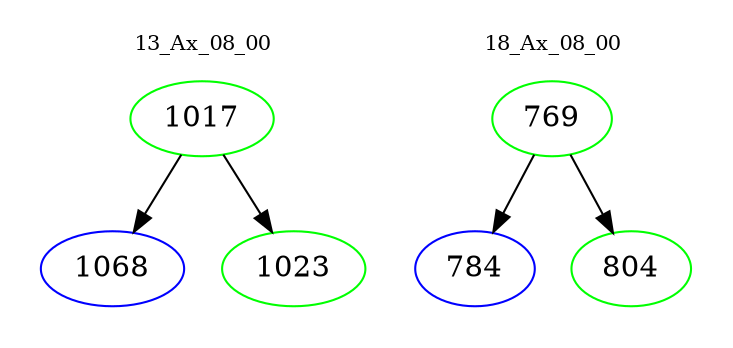 digraph{
subgraph cluster_0 {
color = white
label = "13_Ax_08_00";
fontsize=10;
T0_1017 [label="1017", color="green"]
T0_1017 -> T0_1068 [color="black"]
T0_1068 [label="1068", color="blue"]
T0_1017 -> T0_1023 [color="black"]
T0_1023 [label="1023", color="green"]
}
subgraph cluster_1 {
color = white
label = "18_Ax_08_00";
fontsize=10;
T1_769 [label="769", color="green"]
T1_769 -> T1_784 [color="black"]
T1_784 [label="784", color="blue"]
T1_769 -> T1_804 [color="black"]
T1_804 [label="804", color="green"]
}
}
